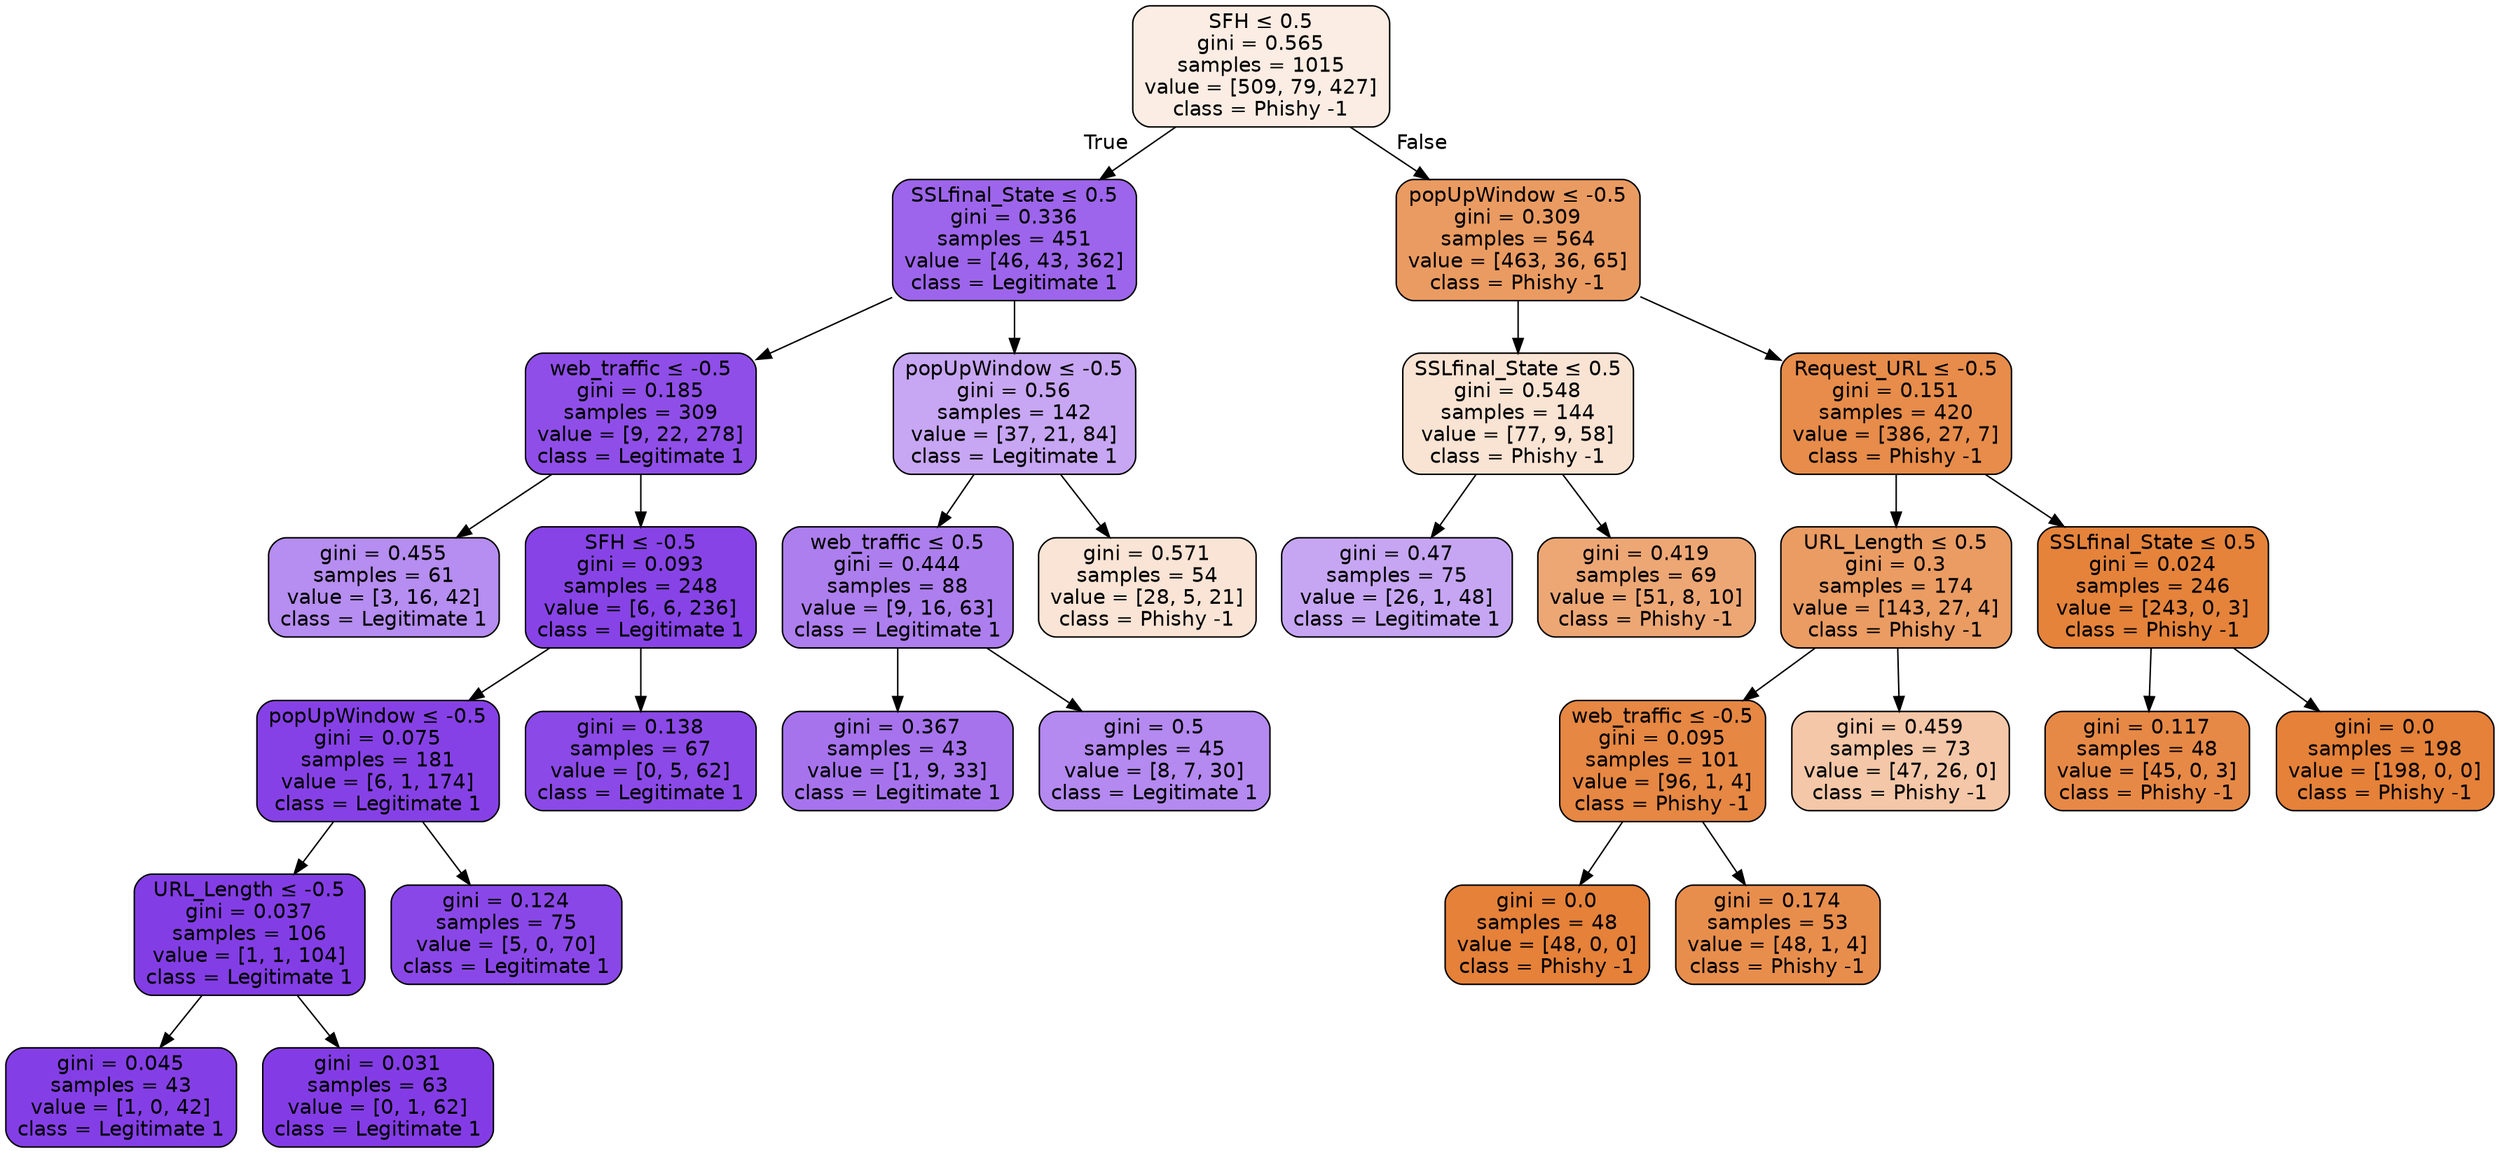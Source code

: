 digraph Tree {
node [shape=box, style="filled, rounded", color="black", fontname=helvetica] ;
edge [fontname=helvetica] ;
0 [label=<SFH &le; 0.5<br/>gini = 0.565<br/>samples = 1015<br/>value = [509, 79, 427]<br/>class = Phishy -1>, fillcolor="#fbede3"] ;
1 [label=<SSLfinal_State &le; 0.5<br/>gini = 0.336<br/>samples = 451<br/>value = [46, 43, 362]<br/>class = Legitimate 1>, fillcolor="#9d65eb"] ;
0 -> 1 [labeldistance=2.5, labelangle=45, headlabel="True"] ;
2 [label=<web_traffic &le; -0.5<br/>gini = 0.185<br/>samples = 309<br/>value = [9, 22, 278]<br/>class = Legitimate 1>, fillcolor="#8f4ee8"] ;
1 -> 2 ;
3 [label=<gini = 0.455<br/>samples = 61<br/>value = [3, 16, 42]<br/>class = Legitimate 1>, fillcolor="#b68df0"] ;
2 -> 3 ;
4 [label=<SFH &le; -0.5<br/>gini = 0.093<br/>samples = 248<br/>value = [6, 6, 236]<br/>class = Legitimate 1>, fillcolor="#8743e6"] ;
2 -> 4 ;
5 [label=<popUpWindow &le; -0.5<br/>gini = 0.075<br/>samples = 181<br/>value = [6, 1, 174]<br/>class = Legitimate 1>, fillcolor="#8641e6"] ;
4 -> 5 ;
6 [label=<URL_Length &le; -0.5<br/>gini = 0.037<br/>samples = 106<br/>value = [1, 1, 104]<br/>class = Legitimate 1>, fillcolor="#833de5"] ;
5 -> 6 ;
7 [label=<gini = 0.045<br/>samples = 43<br/>value = [1, 0, 42]<br/>class = Legitimate 1>, fillcolor="#843ee6"] ;
6 -> 7 ;
8 [label=<gini = 0.031<br/>samples = 63<br/>value = [0, 1, 62]<br/>class = Legitimate 1>, fillcolor="#833ce5"] ;
6 -> 8 ;
9 [label=<gini = 0.124<br/>samples = 75<br/>value = [5, 0, 70]<br/>class = Legitimate 1>, fillcolor="#8a47e7"] ;
5 -> 9 ;
10 [label=<gini = 0.138<br/>samples = 67<br/>value = [0, 5, 62]<br/>class = Legitimate 1>, fillcolor="#8b49e7"] ;
4 -> 10 ;
11 [label=<popUpWindow &le; -0.5<br/>gini = 0.56<br/>samples = 142<br/>value = [37, 21, 84]<br/>class = Legitimate 1>, fillcolor="#c7a6f3"] ;
1 -> 11 ;
12 [label=<web_traffic &le; 0.5<br/>gini = 0.444<br/>samples = 88<br/>value = [9, 16, 63]<br/>class = Legitimate 1>, fillcolor="#ad7eee"] ;
11 -> 12 ;
13 [label=<gini = 0.367<br/>samples = 43<br/>value = [1, 9, 33]<br/>class = Legitimate 1>, fillcolor="#a673ed"] ;
12 -> 13 ;
14 [label=<gini = 0.5<br/>samples = 45<br/>value = [8, 7, 30]<br/>class = Legitimate 1>, fillcolor="#b489f0"] ;
12 -> 14 ;
15 [label=<gini = 0.571<br/>samples = 54<br/>value = [28, 5, 21]<br/>class = Phishy -1>, fillcolor="#f9e4d5"] ;
11 -> 15 ;
16 [label=<popUpWindow &le; -0.5<br/>gini = 0.309<br/>samples = 564<br/>value = [463, 36, 65]<br/>class = Phishy -1>, fillcolor="#ea9b61"] ;
0 -> 16 [labeldistance=2.5, labelangle=-45, headlabel="False"] ;
17 [label=<SSLfinal_State &le; 0.5<br/>gini = 0.548<br/>samples = 144<br/>value = [77, 9, 58]<br/>class = Phishy -1>, fillcolor="#f9e3d3"] ;
16 -> 17 ;
18 [label=<gini = 0.47<br/>samples = 75<br/>value = [26, 1, 48]<br/>class = Legitimate 1>, fillcolor="#c6a6f3"] ;
17 -> 18 ;
19 [label=<gini = 0.419<br/>samples = 69<br/>value = [51, 8, 10]<br/>class = Phishy -1>, fillcolor="#eda775"] ;
17 -> 19 ;
20 [label=<Request_URL &le; -0.5<br/>gini = 0.151<br/>samples = 420<br/>value = [386, 27, 7]<br/>class = Phishy -1>, fillcolor="#e78c4a"] ;
16 -> 20 ;
21 [label=<URL_Length &le; 0.5<br/>gini = 0.3<br/>samples = 174<br/>value = [143, 27, 4]<br/>class = Phishy -1>, fillcolor="#ea9c63"] ;
20 -> 21 ;
22 [label=<web_traffic &le; -0.5<br/>gini = 0.095<br/>samples = 101<br/>value = [96, 1, 4]<br/>class = Phishy -1>, fillcolor="#e68743"] ;
21 -> 22 ;
23 [label=<gini = 0.0<br/>samples = 48<br/>value = [48, 0, 0]<br/>class = Phishy -1>, fillcolor="#e58139"] ;
22 -> 23 ;
24 [label=<gini = 0.174<br/>samples = 53<br/>value = [48, 1, 4]<br/>class = Phishy -1>, fillcolor="#e88e4d"] ;
22 -> 24 ;
25 [label=<gini = 0.459<br/>samples = 73<br/>value = [47, 26, 0]<br/>class = Phishy -1>, fillcolor="#f3c7a7"] ;
21 -> 25 ;
26 [label=<SSLfinal_State &le; 0.5<br/>gini = 0.024<br/>samples = 246<br/>value = [243, 0, 3]<br/>class = Phishy -1>, fillcolor="#e5833b"] ;
20 -> 26 ;
27 [label=<gini = 0.117<br/>samples = 48<br/>value = [45, 0, 3]<br/>class = Phishy -1>, fillcolor="#e78946"] ;
26 -> 27 ;
28 [label=<gini = 0.0<br/>samples = 198<br/>value = [198, 0, 0]<br/>class = Phishy -1>, fillcolor="#e58139"] ;
26 -> 28 ;
}

